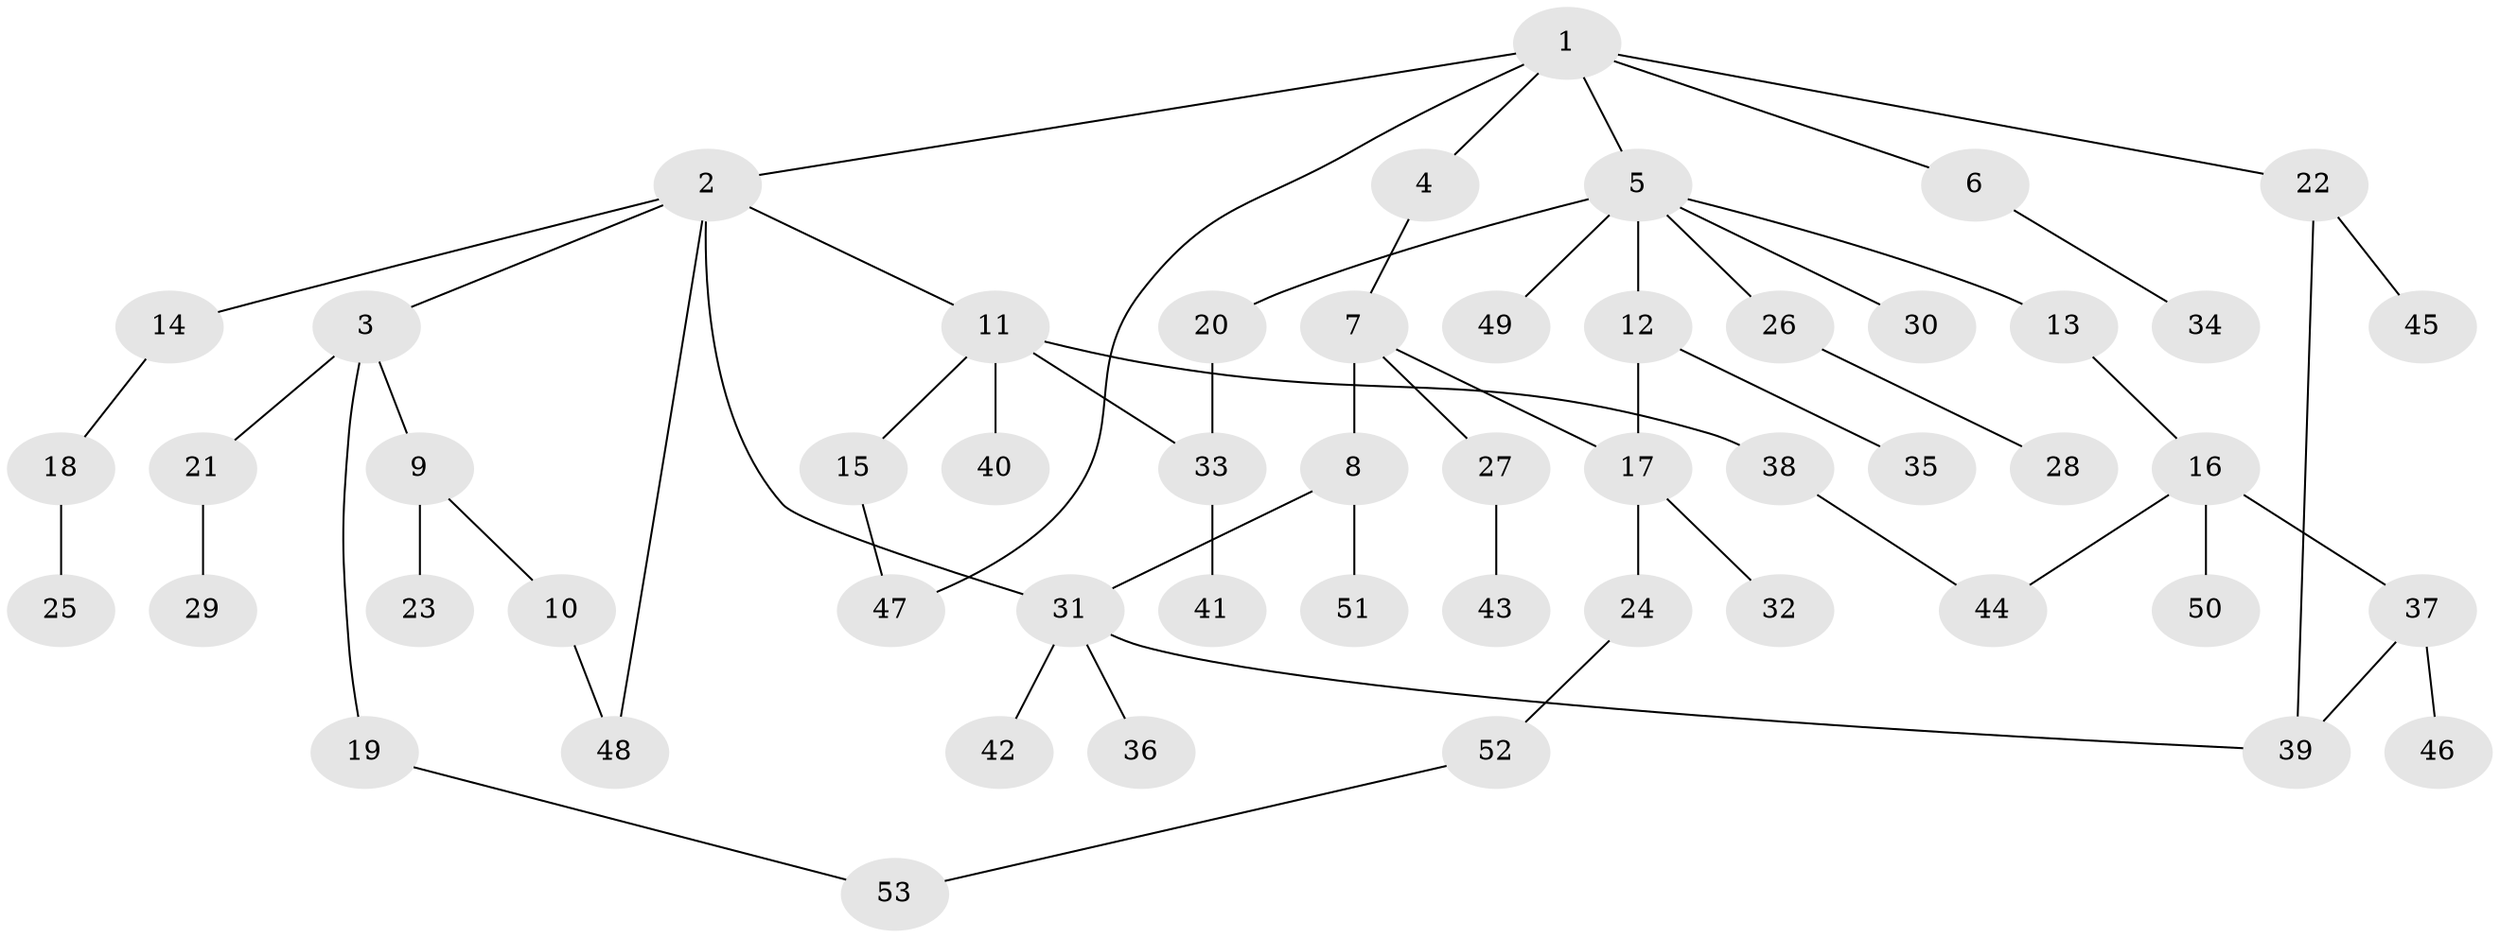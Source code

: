 // Generated by graph-tools (version 1.1) at 2025/34/03/09/25 02:34:07]
// undirected, 53 vertices, 61 edges
graph export_dot {
graph [start="1"]
  node [color=gray90,style=filled];
  1;
  2;
  3;
  4;
  5;
  6;
  7;
  8;
  9;
  10;
  11;
  12;
  13;
  14;
  15;
  16;
  17;
  18;
  19;
  20;
  21;
  22;
  23;
  24;
  25;
  26;
  27;
  28;
  29;
  30;
  31;
  32;
  33;
  34;
  35;
  36;
  37;
  38;
  39;
  40;
  41;
  42;
  43;
  44;
  45;
  46;
  47;
  48;
  49;
  50;
  51;
  52;
  53;
  1 -- 2;
  1 -- 4;
  1 -- 5;
  1 -- 6;
  1 -- 22;
  1 -- 47;
  2 -- 3;
  2 -- 11;
  2 -- 14;
  2 -- 31;
  2 -- 48;
  3 -- 9;
  3 -- 19;
  3 -- 21;
  4 -- 7;
  5 -- 12;
  5 -- 13;
  5 -- 20;
  5 -- 26;
  5 -- 30;
  5 -- 49;
  6 -- 34;
  7 -- 8;
  7 -- 27;
  7 -- 17;
  8 -- 51;
  8 -- 31;
  9 -- 10;
  9 -- 23;
  10 -- 48;
  11 -- 15;
  11 -- 38;
  11 -- 40;
  11 -- 33;
  12 -- 17;
  12 -- 35;
  13 -- 16;
  14 -- 18;
  15 -- 47;
  16 -- 37;
  16 -- 44;
  16 -- 50;
  17 -- 24;
  17 -- 32;
  18 -- 25;
  19 -- 53;
  20 -- 33;
  21 -- 29;
  22 -- 45;
  22 -- 39;
  24 -- 52;
  26 -- 28;
  27 -- 43;
  31 -- 36;
  31 -- 39;
  31 -- 42;
  33 -- 41;
  37 -- 46;
  37 -- 39;
  38 -- 44;
  52 -- 53;
}
